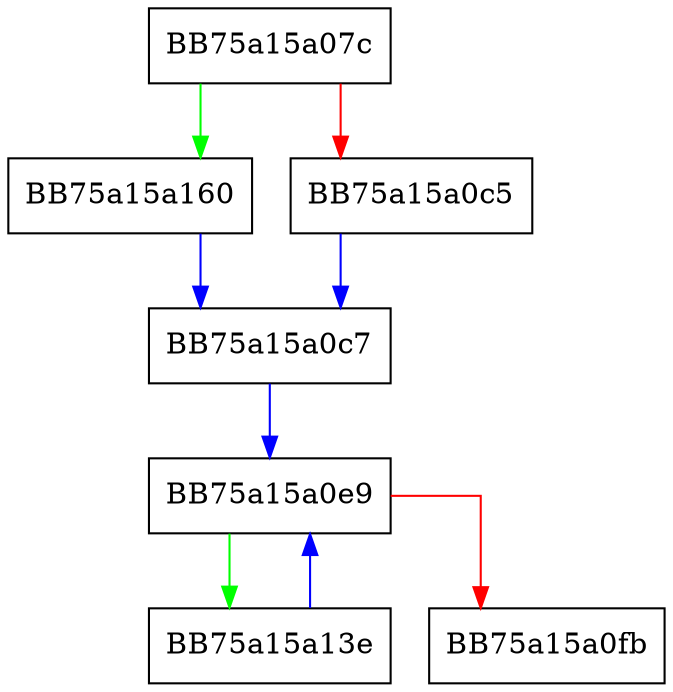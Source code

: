 digraph copy_construct_from {
  node [shape="box"];
  graph [splines=ortho];
  BB75a15a07c -> BB75a15a160 [color="green"];
  BB75a15a07c -> BB75a15a0c5 [color="red"];
  BB75a15a0c5 -> BB75a15a0c7 [color="blue"];
  BB75a15a0c7 -> BB75a15a0e9 [color="blue"];
  BB75a15a0e9 -> BB75a15a13e [color="green"];
  BB75a15a0e9 -> BB75a15a0fb [color="red"];
  BB75a15a13e -> BB75a15a0e9 [color="blue"];
  BB75a15a160 -> BB75a15a0c7 [color="blue"];
}